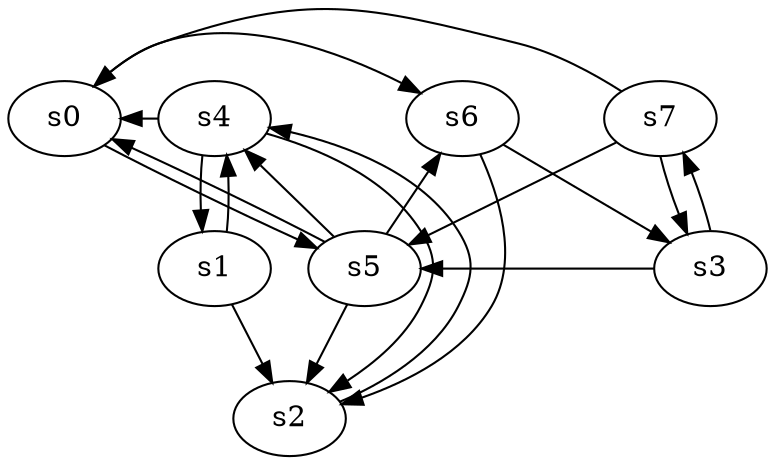 digraph game_0784_complex_8 {
    s0 [name="s0", player=0];
    s1 [name="s1", player=1, target=1];
    s2 [name="s2", player=1, target=1];
    s3 [name="s3", player=0];
    s4 [name="s4", player=0];
    s5 [name="s5", player=1];
    s6 [name="s6", player=0, target=1];
    s7 [name="s7", player=0];

    s0 -> s5 [constraint="time % 5 == 0"];
    s0 -> s6 [constraint="time % 3 == 1 && time % 3 == 1"];
    s1 -> s2;
    s1 -> s4 [constraint="time % 3 == 2 || time % 3 == 2"];
    s2 -> s4 [constraint="!(time % 4 == 3)"];
    s3 -> s5 [constraint="time % 3 == 0 || time % 3 == 2"];
    s3 -> s7 [constraint="!(time % 3 == 0)"];
    s4 -> s0 [constraint="time % 4 == 3 && time % 3 == 2"];
    s4 -> s1;
    s4 -> s2 [constraint="time % 5 == 0 || time % 2 == 0"];
    s5 -> s0 [constraint="time % 3 == 1 && time % 4 == 2"];
    s5 -> s2;
    s5 -> s4 [constraint="!(time % 4 == 0)"];
    s5 -> s6 [constraint="time % 5 == 1 || time % 5 == 3"];
    s6 -> s2 [constraint="time % 2 == 1 && time % 4 == 3"];
    s6 -> s3 [constraint="time % 5 == 4 || time % 4 == 2"];
    s7 -> s0 [constraint="time % 7 == 4"];
    s7 -> s3;
    s7 -> s5;
}
